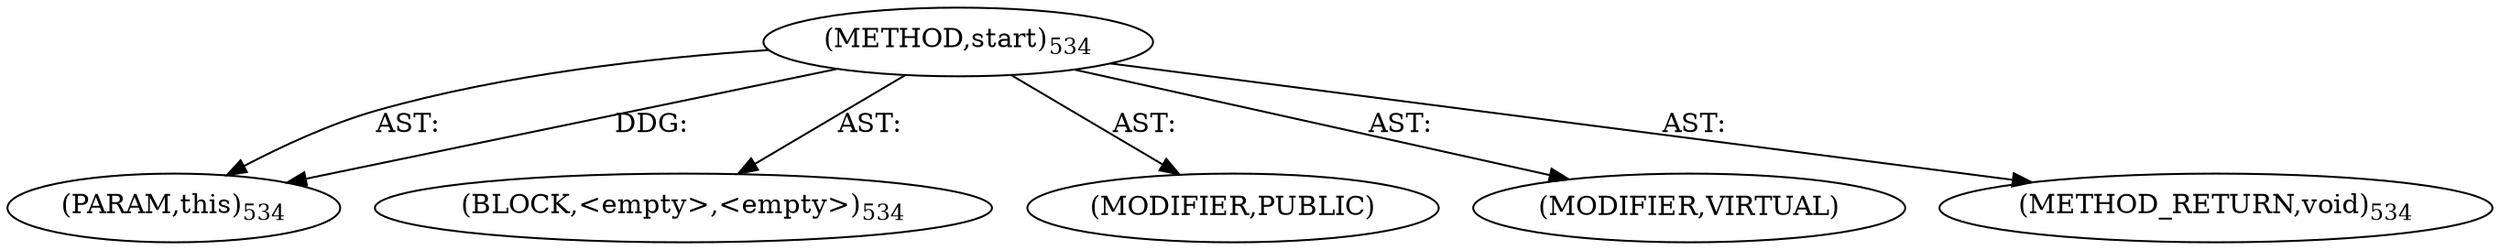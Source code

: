 digraph "start" {  
"111669149715" [label = <(METHOD,start)<SUB>534</SUB>> ]
"115964117039" [label = <(PARAM,this)<SUB>534</SUB>> ]
"25769803829" [label = <(BLOCK,&lt;empty&gt;,&lt;empty&gt;)<SUB>534</SUB>> ]
"133143986238" [label = <(MODIFIER,PUBLIC)> ]
"133143986239" [label = <(MODIFIER,VIRTUAL)> ]
"128849018899" [label = <(METHOD_RETURN,void)<SUB>534</SUB>> ]
  "111669149715" -> "115964117039"  [ label = "AST: "] 
  "111669149715" -> "25769803829"  [ label = "AST: "] 
  "111669149715" -> "133143986238"  [ label = "AST: "] 
  "111669149715" -> "133143986239"  [ label = "AST: "] 
  "111669149715" -> "128849018899"  [ label = "AST: "] 
  "111669149715" -> "115964117039"  [ label = "DDG: "] 
}
